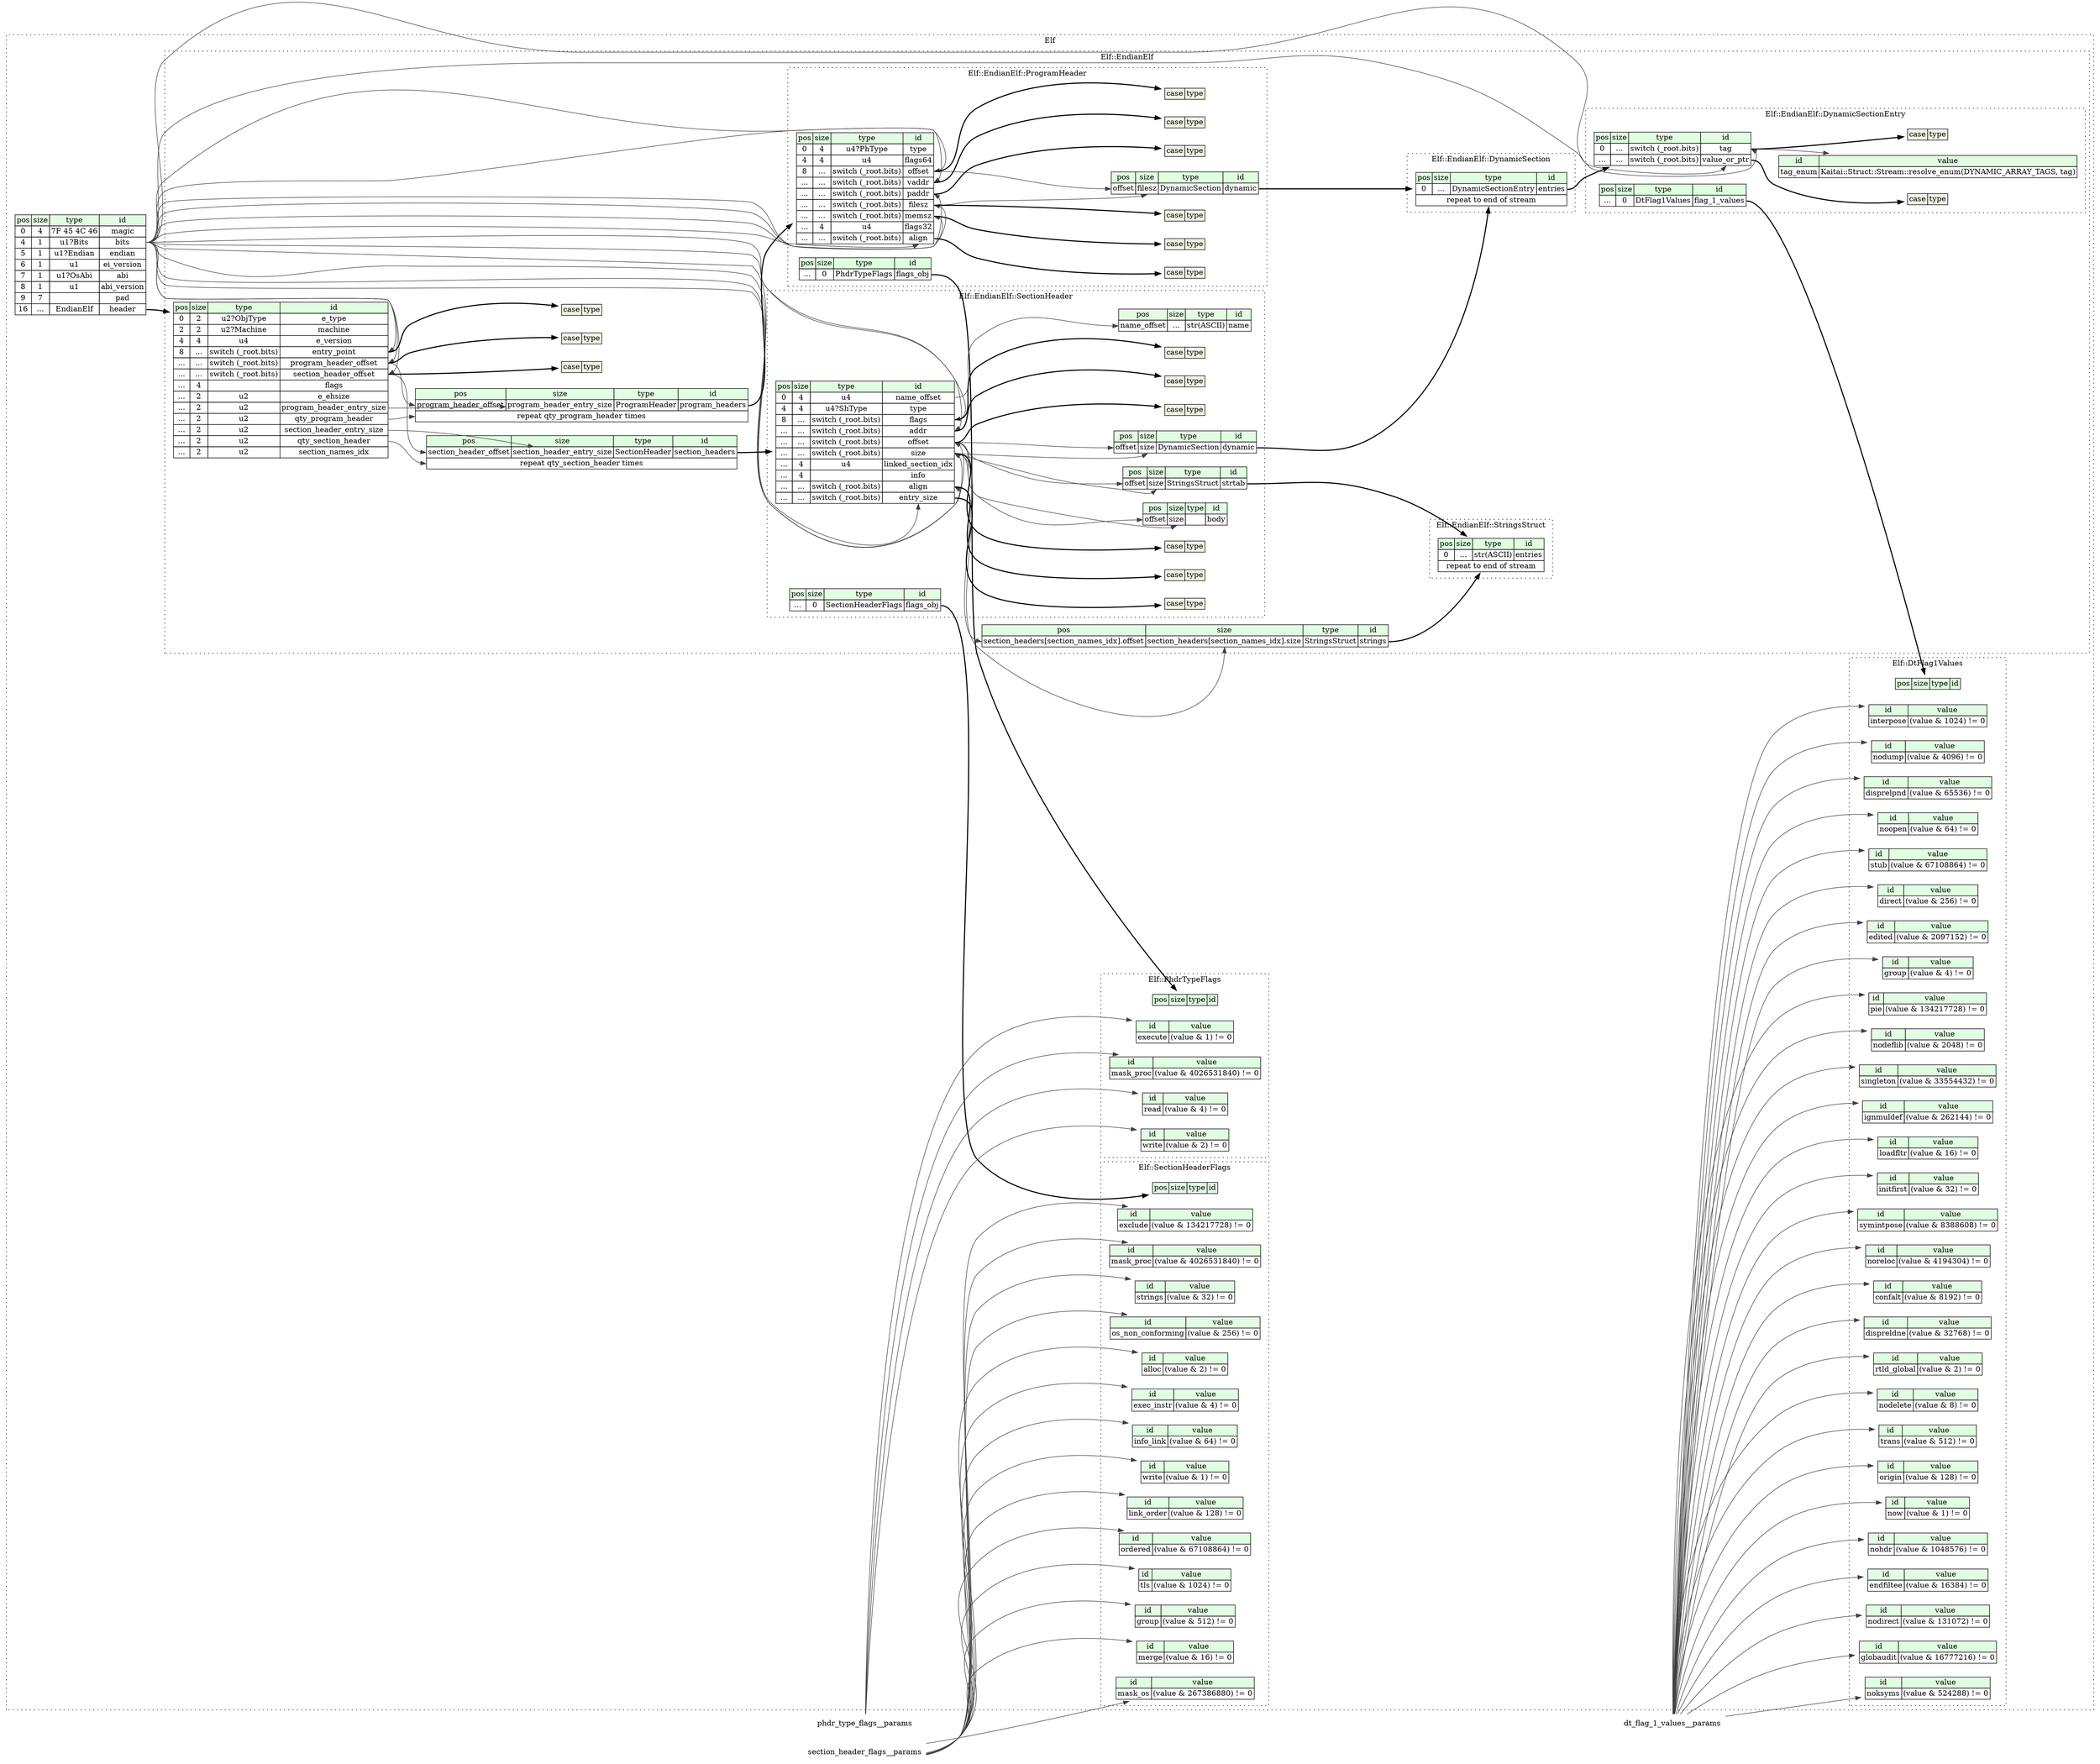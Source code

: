 digraph {
	rankdir=LR;
	node [shape=plaintext];
	subgraph cluster__elf {
		label="Elf";
		graph[style=dotted];

		elf__seq [label=<<TABLE BORDER="0" CELLBORDER="1" CELLSPACING="0">
			<TR><TD BGCOLOR="#E0FFE0">pos</TD><TD BGCOLOR="#E0FFE0">size</TD><TD BGCOLOR="#E0FFE0">type</TD><TD BGCOLOR="#E0FFE0">id</TD></TR>
			<TR><TD PORT="magic_pos">0</TD><TD PORT="magic_size">4</TD><TD>7F 45 4C 46</TD><TD PORT="magic_type">magic</TD></TR>
			<TR><TD PORT="bits_pos">4</TD><TD PORT="bits_size">1</TD><TD>u1?Bits</TD><TD PORT="bits_type">bits</TD></TR>
			<TR><TD PORT="endian_pos">5</TD><TD PORT="endian_size">1</TD><TD>u1?Endian</TD><TD PORT="endian_type">endian</TD></TR>
			<TR><TD PORT="ei_version_pos">6</TD><TD PORT="ei_version_size">1</TD><TD>u1</TD><TD PORT="ei_version_type">ei_version</TD></TR>
			<TR><TD PORT="abi_pos">7</TD><TD PORT="abi_size">1</TD><TD>u1?OsAbi</TD><TD PORT="abi_type">abi</TD></TR>
			<TR><TD PORT="abi_version_pos">8</TD><TD PORT="abi_version_size">1</TD><TD>u1</TD><TD PORT="abi_version_type">abi_version</TD></TR>
			<TR><TD PORT="pad_pos">9</TD><TD PORT="pad_size">7</TD><TD></TD><TD PORT="pad_type">pad</TD></TR>
			<TR><TD PORT="header_pos">16</TD><TD PORT="header_size">...</TD><TD>EndianElf</TD><TD PORT="header_type">header</TD></TR>
		</TABLE>>];
		subgraph cluster__phdr_type_flags {
			label="Elf::PhdrTypeFlags";
			graph[style=dotted];

			phdr_type_flags__seq [label=<<TABLE BORDER="0" CELLBORDER="1" CELLSPACING="0">
				<TR><TD BGCOLOR="#E0FFE0">pos</TD><TD BGCOLOR="#E0FFE0">size</TD><TD BGCOLOR="#E0FFE0">type</TD><TD BGCOLOR="#E0FFE0">id</TD></TR>
			</TABLE>>];
			phdr_type_flags__inst__read [label=<<TABLE BORDER="0" CELLBORDER="1" CELLSPACING="0">
				<TR><TD BGCOLOR="#E0FFE0">id</TD><TD BGCOLOR="#E0FFE0">value</TD></TR>
				<TR><TD>read</TD><TD>(value &amp; 4) != 0</TD></TR>
			</TABLE>>];
			phdr_type_flags__inst__write [label=<<TABLE BORDER="0" CELLBORDER="1" CELLSPACING="0">
				<TR><TD BGCOLOR="#E0FFE0">id</TD><TD BGCOLOR="#E0FFE0">value</TD></TR>
				<TR><TD>write</TD><TD>(value &amp; 2) != 0</TD></TR>
			</TABLE>>];
			phdr_type_flags__inst__execute [label=<<TABLE BORDER="0" CELLBORDER="1" CELLSPACING="0">
				<TR><TD BGCOLOR="#E0FFE0">id</TD><TD BGCOLOR="#E0FFE0">value</TD></TR>
				<TR><TD>execute</TD><TD>(value &amp; 1) != 0</TD></TR>
			</TABLE>>];
			phdr_type_flags__inst__mask_proc [label=<<TABLE BORDER="0" CELLBORDER="1" CELLSPACING="0">
				<TR><TD BGCOLOR="#E0FFE0">id</TD><TD BGCOLOR="#E0FFE0">value</TD></TR>
				<TR><TD>mask_proc</TD><TD>(value &amp; 4026531840) != 0</TD></TR>
			</TABLE>>];
		}
		subgraph cluster__section_header_flags {
			label="Elf::SectionHeaderFlags";
			graph[style=dotted];

			section_header_flags__seq [label=<<TABLE BORDER="0" CELLBORDER="1" CELLSPACING="0">
				<TR><TD BGCOLOR="#E0FFE0">pos</TD><TD BGCOLOR="#E0FFE0">size</TD><TD BGCOLOR="#E0FFE0">type</TD><TD BGCOLOR="#E0FFE0">id</TD></TR>
			</TABLE>>];
			section_header_flags__inst__merge [label=<<TABLE BORDER="0" CELLBORDER="1" CELLSPACING="0">
				<TR><TD BGCOLOR="#E0FFE0">id</TD><TD BGCOLOR="#E0FFE0">value</TD></TR>
				<TR><TD>merge</TD><TD>(value &amp; 16) != 0</TD></TR>
			</TABLE>>];
			section_header_flags__inst__mask_os [label=<<TABLE BORDER="0" CELLBORDER="1" CELLSPACING="0">
				<TR><TD BGCOLOR="#E0FFE0">id</TD><TD BGCOLOR="#E0FFE0">value</TD></TR>
				<TR><TD>mask_os</TD><TD>(value &amp; 267386880) != 0</TD></TR>
			</TABLE>>];
			section_header_flags__inst__exclude [label=<<TABLE BORDER="0" CELLBORDER="1" CELLSPACING="0">
				<TR><TD BGCOLOR="#E0FFE0">id</TD><TD BGCOLOR="#E0FFE0">value</TD></TR>
				<TR><TD>exclude</TD><TD>(value &amp; 134217728) != 0</TD></TR>
			</TABLE>>];
			section_header_flags__inst__mask_proc [label=<<TABLE BORDER="0" CELLBORDER="1" CELLSPACING="0">
				<TR><TD BGCOLOR="#E0FFE0">id</TD><TD BGCOLOR="#E0FFE0">value</TD></TR>
				<TR><TD>mask_proc</TD><TD>(value &amp; 4026531840) != 0</TD></TR>
			</TABLE>>];
			section_header_flags__inst__strings [label=<<TABLE BORDER="0" CELLBORDER="1" CELLSPACING="0">
				<TR><TD BGCOLOR="#E0FFE0">id</TD><TD BGCOLOR="#E0FFE0">value</TD></TR>
				<TR><TD>strings</TD><TD>(value &amp; 32) != 0</TD></TR>
			</TABLE>>];
			section_header_flags__inst__os_non_conforming [label=<<TABLE BORDER="0" CELLBORDER="1" CELLSPACING="0">
				<TR><TD BGCOLOR="#E0FFE0">id</TD><TD BGCOLOR="#E0FFE0">value</TD></TR>
				<TR><TD>os_non_conforming</TD><TD>(value &amp; 256) != 0</TD></TR>
			</TABLE>>];
			section_header_flags__inst__alloc [label=<<TABLE BORDER="0" CELLBORDER="1" CELLSPACING="0">
				<TR><TD BGCOLOR="#E0FFE0">id</TD><TD BGCOLOR="#E0FFE0">value</TD></TR>
				<TR><TD>alloc</TD><TD>(value &amp; 2) != 0</TD></TR>
			</TABLE>>];
			section_header_flags__inst__exec_instr [label=<<TABLE BORDER="0" CELLBORDER="1" CELLSPACING="0">
				<TR><TD BGCOLOR="#E0FFE0">id</TD><TD BGCOLOR="#E0FFE0">value</TD></TR>
				<TR><TD>exec_instr</TD><TD>(value &amp; 4) != 0</TD></TR>
			</TABLE>>];
			section_header_flags__inst__info_link [label=<<TABLE BORDER="0" CELLBORDER="1" CELLSPACING="0">
				<TR><TD BGCOLOR="#E0FFE0">id</TD><TD BGCOLOR="#E0FFE0">value</TD></TR>
				<TR><TD>info_link</TD><TD>(value &amp; 64) != 0</TD></TR>
			</TABLE>>];
			section_header_flags__inst__write [label=<<TABLE BORDER="0" CELLBORDER="1" CELLSPACING="0">
				<TR><TD BGCOLOR="#E0FFE0">id</TD><TD BGCOLOR="#E0FFE0">value</TD></TR>
				<TR><TD>write</TD><TD>(value &amp; 1) != 0</TD></TR>
			</TABLE>>];
			section_header_flags__inst__link_order [label=<<TABLE BORDER="0" CELLBORDER="1" CELLSPACING="0">
				<TR><TD BGCOLOR="#E0FFE0">id</TD><TD BGCOLOR="#E0FFE0">value</TD></TR>
				<TR><TD>link_order</TD><TD>(value &amp; 128) != 0</TD></TR>
			</TABLE>>];
			section_header_flags__inst__ordered [label=<<TABLE BORDER="0" CELLBORDER="1" CELLSPACING="0">
				<TR><TD BGCOLOR="#E0FFE0">id</TD><TD BGCOLOR="#E0FFE0">value</TD></TR>
				<TR><TD>ordered</TD><TD>(value &amp; 67108864) != 0</TD></TR>
			</TABLE>>];
			section_header_flags__inst__tls [label=<<TABLE BORDER="0" CELLBORDER="1" CELLSPACING="0">
				<TR><TD BGCOLOR="#E0FFE0">id</TD><TD BGCOLOR="#E0FFE0">value</TD></TR>
				<TR><TD>tls</TD><TD>(value &amp; 1024) != 0</TD></TR>
			</TABLE>>];
			section_header_flags__inst__group [label=<<TABLE BORDER="0" CELLBORDER="1" CELLSPACING="0">
				<TR><TD BGCOLOR="#E0FFE0">id</TD><TD BGCOLOR="#E0FFE0">value</TD></TR>
				<TR><TD>group</TD><TD>(value &amp; 512) != 0</TD></TR>
			</TABLE>>];
		}
		subgraph cluster__dt_flag_1_values {
			label="Elf::DtFlag1Values";
			graph[style=dotted];

			dt_flag_1_values__seq [label=<<TABLE BORDER="0" CELLBORDER="1" CELLSPACING="0">
				<TR><TD BGCOLOR="#E0FFE0">pos</TD><TD BGCOLOR="#E0FFE0">size</TD><TD BGCOLOR="#E0FFE0">type</TD><TD BGCOLOR="#E0FFE0">id</TD></TR>
			</TABLE>>];
			dt_flag_1_values__inst__singleton [label=<<TABLE BORDER="0" CELLBORDER="1" CELLSPACING="0">
				<TR><TD BGCOLOR="#E0FFE0">id</TD><TD BGCOLOR="#E0FFE0">value</TD></TR>
				<TR><TD>singleton</TD><TD>(value &amp; 33554432) != 0</TD></TR>
			</TABLE>>];
			dt_flag_1_values__inst__ignmuldef [label=<<TABLE BORDER="0" CELLBORDER="1" CELLSPACING="0">
				<TR><TD BGCOLOR="#E0FFE0">id</TD><TD BGCOLOR="#E0FFE0">value</TD></TR>
				<TR><TD>ignmuldef</TD><TD>(value &amp; 262144) != 0</TD></TR>
			</TABLE>>];
			dt_flag_1_values__inst__loadfltr [label=<<TABLE BORDER="0" CELLBORDER="1" CELLSPACING="0">
				<TR><TD BGCOLOR="#E0FFE0">id</TD><TD BGCOLOR="#E0FFE0">value</TD></TR>
				<TR><TD>loadfltr</TD><TD>(value &amp; 16) != 0</TD></TR>
			</TABLE>>];
			dt_flag_1_values__inst__initfirst [label=<<TABLE BORDER="0" CELLBORDER="1" CELLSPACING="0">
				<TR><TD BGCOLOR="#E0FFE0">id</TD><TD BGCOLOR="#E0FFE0">value</TD></TR>
				<TR><TD>initfirst</TD><TD>(value &amp; 32) != 0</TD></TR>
			</TABLE>>];
			dt_flag_1_values__inst__symintpose [label=<<TABLE BORDER="0" CELLBORDER="1" CELLSPACING="0">
				<TR><TD BGCOLOR="#E0FFE0">id</TD><TD BGCOLOR="#E0FFE0">value</TD></TR>
				<TR><TD>symintpose</TD><TD>(value &amp; 8388608) != 0</TD></TR>
			</TABLE>>];
			dt_flag_1_values__inst__noreloc [label=<<TABLE BORDER="0" CELLBORDER="1" CELLSPACING="0">
				<TR><TD BGCOLOR="#E0FFE0">id</TD><TD BGCOLOR="#E0FFE0">value</TD></TR>
				<TR><TD>noreloc</TD><TD>(value &amp; 4194304) != 0</TD></TR>
			</TABLE>>];
			dt_flag_1_values__inst__confalt [label=<<TABLE BORDER="0" CELLBORDER="1" CELLSPACING="0">
				<TR><TD BGCOLOR="#E0FFE0">id</TD><TD BGCOLOR="#E0FFE0">value</TD></TR>
				<TR><TD>confalt</TD><TD>(value &amp; 8192) != 0</TD></TR>
			</TABLE>>];
			dt_flag_1_values__inst__dispreldne [label=<<TABLE BORDER="0" CELLBORDER="1" CELLSPACING="0">
				<TR><TD BGCOLOR="#E0FFE0">id</TD><TD BGCOLOR="#E0FFE0">value</TD></TR>
				<TR><TD>dispreldne</TD><TD>(value &amp; 32768) != 0</TD></TR>
			</TABLE>>];
			dt_flag_1_values__inst__rtld_global [label=<<TABLE BORDER="0" CELLBORDER="1" CELLSPACING="0">
				<TR><TD BGCOLOR="#E0FFE0">id</TD><TD BGCOLOR="#E0FFE0">value</TD></TR>
				<TR><TD>rtld_global</TD><TD>(value &amp; 2) != 0</TD></TR>
			</TABLE>>];
			dt_flag_1_values__inst__nodelete [label=<<TABLE BORDER="0" CELLBORDER="1" CELLSPACING="0">
				<TR><TD BGCOLOR="#E0FFE0">id</TD><TD BGCOLOR="#E0FFE0">value</TD></TR>
				<TR><TD>nodelete</TD><TD>(value &amp; 8) != 0</TD></TR>
			</TABLE>>];
			dt_flag_1_values__inst__trans [label=<<TABLE BORDER="0" CELLBORDER="1" CELLSPACING="0">
				<TR><TD BGCOLOR="#E0FFE0">id</TD><TD BGCOLOR="#E0FFE0">value</TD></TR>
				<TR><TD>trans</TD><TD>(value &amp; 512) != 0</TD></TR>
			</TABLE>>];
			dt_flag_1_values__inst__origin [label=<<TABLE BORDER="0" CELLBORDER="1" CELLSPACING="0">
				<TR><TD BGCOLOR="#E0FFE0">id</TD><TD BGCOLOR="#E0FFE0">value</TD></TR>
				<TR><TD>origin</TD><TD>(value &amp; 128) != 0</TD></TR>
			</TABLE>>];
			dt_flag_1_values__inst__now [label=<<TABLE BORDER="0" CELLBORDER="1" CELLSPACING="0">
				<TR><TD BGCOLOR="#E0FFE0">id</TD><TD BGCOLOR="#E0FFE0">value</TD></TR>
				<TR><TD>now</TD><TD>(value &amp; 1) != 0</TD></TR>
			</TABLE>>];
			dt_flag_1_values__inst__nohdr [label=<<TABLE BORDER="0" CELLBORDER="1" CELLSPACING="0">
				<TR><TD BGCOLOR="#E0FFE0">id</TD><TD BGCOLOR="#E0FFE0">value</TD></TR>
				<TR><TD>nohdr</TD><TD>(value &amp; 1048576) != 0</TD></TR>
			</TABLE>>];
			dt_flag_1_values__inst__endfiltee [label=<<TABLE BORDER="0" CELLBORDER="1" CELLSPACING="0">
				<TR><TD BGCOLOR="#E0FFE0">id</TD><TD BGCOLOR="#E0FFE0">value</TD></TR>
				<TR><TD>endfiltee</TD><TD>(value &amp; 16384) != 0</TD></TR>
			</TABLE>>];
			dt_flag_1_values__inst__nodirect [label=<<TABLE BORDER="0" CELLBORDER="1" CELLSPACING="0">
				<TR><TD BGCOLOR="#E0FFE0">id</TD><TD BGCOLOR="#E0FFE0">value</TD></TR>
				<TR><TD>nodirect</TD><TD>(value &amp; 131072) != 0</TD></TR>
			</TABLE>>];
			dt_flag_1_values__inst__globaudit [label=<<TABLE BORDER="0" CELLBORDER="1" CELLSPACING="0">
				<TR><TD BGCOLOR="#E0FFE0">id</TD><TD BGCOLOR="#E0FFE0">value</TD></TR>
				<TR><TD>globaudit</TD><TD>(value &amp; 16777216) != 0</TD></TR>
			</TABLE>>];
			dt_flag_1_values__inst__noksyms [label=<<TABLE BORDER="0" CELLBORDER="1" CELLSPACING="0">
				<TR><TD BGCOLOR="#E0FFE0">id</TD><TD BGCOLOR="#E0FFE0">value</TD></TR>
				<TR><TD>noksyms</TD><TD>(value &amp; 524288) != 0</TD></TR>
			</TABLE>>];
			dt_flag_1_values__inst__interpose [label=<<TABLE BORDER="0" CELLBORDER="1" CELLSPACING="0">
				<TR><TD BGCOLOR="#E0FFE0">id</TD><TD BGCOLOR="#E0FFE0">value</TD></TR>
				<TR><TD>interpose</TD><TD>(value &amp; 1024) != 0</TD></TR>
			</TABLE>>];
			dt_flag_1_values__inst__nodump [label=<<TABLE BORDER="0" CELLBORDER="1" CELLSPACING="0">
				<TR><TD BGCOLOR="#E0FFE0">id</TD><TD BGCOLOR="#E0FFE0">value</TD></TR>
				<TR><TD>nodump</TD><TD>(value &amp; 4096) != 0</TD></TR>
			</TABLE>>];
			dt_flag_1_values__inst__disprelpnd [label=<<TABLE BORDER="0" CELLBORDER="1" CELLSPACING="0">
				<TR><TD BGCOLOR="#E0FFE0">id</TD><TD BGCOLOR="#E0FFE0">value</TD></TR>
				<TR><TD>disprelpnd</TD><TD>(value &amp; 65536) != 0</TD></TR>
			</TABLE>>];
			dt_flag_1_values__inst__noopen [label=<<TABLE BORDER="0" CELLBORDER="1" CELLSPACING="0">
				<TR><TD BGCOLOR="#E0FFE0">id</TD><TD BGCOLOR="#E0FFE0">value</TD></TR>
				<TR><TD>noopen</TD><TD>(value &amp; 64) != 0</TD></TR>
			</TABLE>>];
			dt_flag_1_values__inst__stub [label=<<TABLE BORDER="0" CELLBORDER="1" CELLSPACING="0">
				<TR><TD BGCOLOR="#E0FFE0">id</TD><TD BGCOLOR="#E0FFE0">value</TD></TR>
				<TR><TD>stub</TD><TD>(value &amp; 67108864) != 0</TD></TR>
			</TABLE>>];
			dt_flag_1_values__inst__direct [label=<<TABLE BORDER="0" CELLBORDER="1" CELLSPACING="0">
				<TR><TD BGCOLOR="#E0FFE0">id</TD><TD BGCOLOR="#E0FFE0">value</TD></TR>
				<TR><TD>direct</TD><TD>(value &amp; 256) != 0</TD></TR>
			</TABLE>>];
			dt_flag_1_values__inst__edited [label=<<TABLE BORDER="0" CELLBORDER="1" CELLSPACING="0">
				<TR><TD BGCOLOR="#E0FFE0">id</TD><TD BGCOLOR="#E0FFE0">value</TD></TR>
				<TR><TD>edited</TD><TD>(value &amp; 2097152) != 0</TD></TR>
			</TABLE>>];
			dt_flag_1_values__inst__group [label=<<TABLE BORDER="0" CELLBORDER="1" CELLSPACING="0">
				<TR><TD BGCOLOR="#E0FFE0">id</TD><TD BGCOLOR="#E0FFE0">value</TD></TR>
				<TR><TD>group</TD><TD>(value &amp; 4) != 0</TD></TR>
			</TABLE>>];
			dt_flag_1_values__inst__pie [label=<<TABLE BORDER="0" CELLBORDER="1" CELLSPACING="0">
				<TR><TD BGCOLOR="#E0FFE0">id</TD><TD BGCOLOR="#E0FFE0">value</TD></TR>
				<TR><TD>pie</TD><TD>(value &amp; 134217728) != 0</TD></TR>
			</TABLE>>];
			dt_flag_1_values__inst__nodeflib [label=<<TABLE BORDER="0" CELLBORDER="1" CELLSPACING="0">
				<TR><TD BGCOLOR="#E0FFE0">id</TD><TD BGCOLOR="#E0FFE0">value</TD></TR>
				<TR><TD>nodeflib</TD><TD>(value &amp; 2048) != 0</TD></TR>
			</TABLE>>];
		}
		subgraph cluster__endian_elf {
			label="Elf::EndianElf";
			graph[style=dotted];

			endian_elf__seq [label=<<TABLE BORDER="0" CELLBORDER="1" CELLSPACING="0">
				<TR><TD BGCOLOR="#E0FFE0">pos</TD><TD BGCOLOR="#E0FFE0">size</TD><TD BGCOLOR="#E0FFE0">type</TD><TD BGCOLOR="#E0FFE0">id</TD></TR>
				<TR><TD PORT="e_type_pos">0</TD><TD PORT="e_type_size">2</TD><TD>u2?ObjType</TD><TD PORT="e_type_type">e_type</TD></TR>
				<TR><TD PORT="machine_pos">2</TD><TD PORT="machine_size">2</TD><TD>u2?Machine</TD><TD PORT="machine_type">machine</TD></TR>
				<TR><TD PORT="e_version_pos">4</TD><TD PORT="e_version_size">4</TD><TD>u4</TD><TD PORT="e_version_type">e_version</TD></TR>
				<TR><TD PORT="entry_point_pos">8</TD><TD PORT="entry_point_size">...</TD><TD>switch (_root.bits)</TD><TD PORT="entry_point_type">entry_point</TD></TR>
				<TR><TD PORT="program_header_offset_pos">...</TD><TD PORT="program_header_offset_size">...</TD><TD>switch (_root.bits)</TD><TD PORT="program_header_offset_type">program_header_offset</TD></TR>
				<TR><TD PORT="section_header_offset_pos">...</TD><TD PORT="section_header_offset_size">...</TD><TD>switch (_root.bits)</TD><TD PORT="section_header_offset_type">section_header_offset</TD></TR>
				<TR><TD PORT="flags_pos">...</TD><TD PORT="flags_size">4</TD><TD></TD><TD PORT="flags_type">flags</TD></TR>
				<TR><TD PORT="e_ehsize_pos">...</TD><TD PORT="e_ehsize_size">2</TD><TD>u2</TD><TD PORT="e_ehsize_type">e_ehsize</TD></TR>
				<TR><TD PORT="program_header_entry_size_pos">...</TD><TD PORT="program_header_entry_size_size">2</TD><TD>u2</TD><TD PORT="program_header_entry_size_type">program_header_entry_size</TD></TR>
				<TR><TD PORT="qty_program_header_pos">...</TD><TD PORT="qty_program_header_size">2</TD><TD>u2</TD><TD PORT="qty_program_header_type">qty_program_header</TD></TR>
				<TR><TD PORT="section_header_entry_size_pos">...</TD><TD PORT="section_header_entry_size_size">2</TD><TD>u2</TD><TD PORT="section_header_entry_size_type">section_header_entry_size</TD></TR>
				<TR><TD PORT="qty_section_header_pos">...</TD><TD PORT="qty_section_header_size">2</TD><TD>u2</TD><TD PORT="qty_section_header_type">qty_section_header</TD></TR>
				<TR><TD PORT="section_names_idx_pos">...</TD><TD PORT="section_names_idx_size">2</TD><TD>u2</TD><TD PORT="section_names_idx_type">section_names_idx</TD></TR>
			</TABLE>>];
			endian_elf__inst__program_headers [label=<<TABLE BORDER="0" CELLBORDER="1" CELLSPACING="0">
				<TR><TD BGCOLOR="#E0FFE0">pos</TD><TD BGCOLOR="#E0FFE0">size</TD><TD BGCOLOR="#E0FFE0">type</TD><TD BGCOLOR="#E0FFE0">id</TD></TR>
				<TR><TD PORT="program_headers_pos">program_header_offset</TD><TD PORT="program_headers_size">program_header_entry_size</TD><TD>ProgramHeader</TD><TD PORT="program_headers_type">program_headers</TD></TR>
				<TR><TD COLSPAN="4" PORT="program_headers__repeat">repeat qty_program_header times</TD></TR>
			</TABLE>>];
			endian_elf__inst__section_headers [label=<<TABLE BORDER="0" CELLBORDER="1" CELLSPACING="0">
				<TR><TD BGCOLOR="#E0FFE0">pos</TD><TD BGCOLOR="#E0FFE0">size</TD><TD BGCOLOR="#E0FFE0">type</TD><TD BGCOLOR="#E0FFE0">id</TD></TR>
				<TR><TD PORT="section_headers_pos">section_header_offset</TD><TD PORT="section_headers_size">section_header_entry_size</TD><TD>SectionHeader</TD><TD PORT="section_headers_type">section_headers</TD></TR>
				<TR><TD COLSPAN="4" PORT="section_headers__repeat">repeat qty_section_header times</TD></TR>
			</TABLE>>];
			endian_elf__inst__strings [label=<<TABLE BORDER="0" CELLBORDER="1" CELLSPACING="0">
				<TR><TD BGCOLOR="#E0FFE0">pos</TD><TD BGCOLOR="#E0FFE0">size</TD><TD BGCOLOR="#E0FFE0">type</TD><TD BGCOLOR="#E0FFE0">id</TD></TR>
				<TR><TD PORT="strings_pos">section_headers[section_names_idx].offset</TD><TD PORT="strings_size">section_headers[section_names_idx].size</TD><TD>StringsStruct</TD><TD PORT="strings_type">strings</TD></TR>
			</TABLE>>];
endian_elf__seq_entry_point_switch [label=<<TABLE BORDER="0" CELLBORDER="1" CELLSPACING="0">
	<TR><TD BGCOLOR="#F0F2E4">case</TD><TD BGCOLOR="#F0F2E4">type</TD></TR>
</TABLE>>];
endian_elf__seq_program_header_offset_switch [label=<<TABLE BORDER="0" CELLBORDER="1" CELLSPACING="0">
	<TR><TD BGCOLOR="#F0F2E4">case</TD><TD BGCOLOR="#F0F2E4">type</TD></TR>
</TABLE>>];
endian_elf__seq_section_header_offset_switch [label=<<TABLE BORDER="0" CELLBORDER="1" CELLSPACING="0">
	<TR><TD BGCOLOR="#F0F2E4">case</TD><TD BGCOLOR="#F0F2E4">type</TD></TR>
</TABLE>>];
			subgraph cluster__program_header {
				label="Elf::EndianElf::ProgramHeader";
				graph[style=dotted];

				program_header__seq [label=<<TABLE BORDER="0" CELLBORDER="1" CELLSPACING="0">
					<TR><TD BGCOLOR="#E0FFE0">pos</TD><TD BGCOLOR="#E0FFE0">size</TD><TD BGCOLOR="#E0FFE0">type</TD><TD BGCOLOR="#E0FFE0">id</TD></TR>
					<TR><TD PORT="type_pos">0</TD><TD PORT="type_size">4</TD><TD>u4?PhType</TD><TD PORT="type_type">type</TD></TR>
					<TR><TD PORT="flags64_pos">4</TD><TD PORT="flags64_size">4</TD><TD>u4</TD><TD PORT="flags64_type">flags64</TD></TR>
					<TR><TD PORT="offset_pos">8</TD><TD PORT="offset_size">...</TD><TD>switch (_root.bits)</TD><TD PORT="offset_type">offset</TD></TR>
					<TR><TD PORT="vaddr_pos">...</TD><TD PORT="vaddr_size">...</TD><TD>switch (_root.bits)</TD><TD PORT="vaddr_type">vaddr</TD></TR>
					<TR><TD PORT="paddr_pos">...</TD><TD PORT="paddr_size">...</TD><TD>switch (_root.bits)</TD><TD PORT="paddr_type">paddr</TD></TR>
					<TR><TD PORT="filesz_pos">...</TD><TD PORT="filesz_size">...</TD><TD>switch (_root.bits)</TD><TD PORT="filesz_type">filesz</TD></TR>
					<TR><TD PORT="memsz_pos">...</TD><TD PORT="memsz_size">...</TD><TD>switch (_root.bits)</TD><TD PORT="memsz_type">memsz</TD></TR>
					<TR><TD PORT="flags32_pos">...</TD><TD PORT="flags32_size">4</TD><TD>u4</TD><TD PORT="flags32_type">flags32</TD></TR>
					<TR><TD PORT="align_pos">...</TD><TD PORT="align_size">...</TD><TD>switch (_root.bits)</TD><TD PORT="align_type">align</TD></TR>
				</TABLE>>];
				program_header__inst__dynamic [label=<<TABLE BORDER="0" CELLBORDER="1" CELLSPACING="0">
					<TR><TD BGCOLOR="#E0FFE0">pos</TD><TD BGCOLOR="#E0FFE0">size</TD><TD BGCOLOR="#E0FFE0">type</TD><TD BGCOLOR="#E0FFE0">id</TD></TR>
					<TR><TD PORT="dynamic_pos">offset</TD><TD PORT="dynamic_size">filesz</TD><TD>DynamicSection</TD><TD PORT="dynamic_type">dynamic</TD></TR>
				</TABLE>>];
				program_header__inst__flags_obj [label=<<TABLE BORDER="0" CELLBORDER="1" CELLSPACING="0">
					<TR><TD BGCOLOR="#E0FFE0">pos</TD><TD BGCOLOR="#E0FFE0">size</TD><TD BGCOLOR="#E0FFE0">type</TD><TD BGCOLOR="#E0FFE0">id</TD></TR>
					<TR><TD PORT="flags_obj_pos">...</TD><TD PORT="flags_obj_size">0</TD><TD>PhdrTypeFlags</TD><TD PORT="flags_obj_type">flags_obj</TD></TR>
				</TABLE>>];
program_header__seq_offset_switch [label=<<TABLE BORDER="0" CELLBORDER="1" CELLSPACING="0">
	<TR><TD BGCOLOR="#F0F2E4">case</TD><TD BGCOLOR="#F0F2E4">type</TD></TR>
</TABLE>>];
program_header__seq_vaddr_switch [label=<<TABLE BORDER="0" CELLBORDER="1" CELLSPACING="0">
	<TR><TD BGCOLOR="#F0F2E4">case</TD><TD BGCOLOR="#F0F2E4">type</TD></TR>
</TABLE>>];
program_header__seq_paddr_switch [label=<<TABLE BORDER="0" CELLBORDER="1" CELLSPACING="0">
	<TR><TD BGCOLOR="#F0F2E4">case</TD><TD BGCOLOR="#F0F2E4">type</TD></TR>
</TABLE>>];
program_header__seq_filesz_switch [label=<<TABLE BORDER="0" CELLBORDER="1" CELLSPACING="0">
	<TR><TD BGCOLOR="#F0F2E4">case</TD><TD BGCOLOR="#F0F2E4">type</TD></TR>
</TABLE>>];
program_header__seq_memsz_switch [label=<<TABLE BORDER="0" CELLBORDER="1" CELLSPACING="0">
	<TR><TD BGCOLOR="#F0F2E4">case</TD><TD BGCOLOR="#F0F2E4">type</TD></TR>
</TABLE>>];
program_header__seq_align_switch [label=<<TABLE BORDER="0" CELLBORDER="1" CELLSPACING="0">
	<TR><TD BGCOLOR="#F0F2E4">case</TD><TD BGCOLOR="#F0F2E4">type</TD></TR>
</TABLE>>];
			}
			subgraph cluster__dynamic_section_entry {
				label="Elf::EndianElf::DynamicSectionEntry";
				graph[style=dotted];

				dynamic_section_entry__seq [label=<<TABLE BORDER="0" CELLBORDER="1" CELLSPACING="0">
					<TR><TD BGCOLOR="#E0FFE0">pos</TD><TD BGCOLOR="#E0FFE0">size</TD><TD BGCOLOR="#E0FFE0">type</TD><TD BGCOLOR="#E0FFE0">id</TD></TR>
					<TR><TD PORT="tag_pos">0</TD><TD PORT="tag_size">...</TD><TD>switch (_root.bits)</TD><TD PORT="tag_type">tag</TD></TR>
					<TR><TD PORT="value_or_ptr_pos">...</TD><TD PORT="value_or_ptr_size">...</TD><TD>switch (_root.bits)</TD><TD PORT="value_or_ptr_type">value_or_ptr</TD></TR>
				</TABLE>>];
				dynamic_section_entry__inst__tag_enum [label=<<TABLE BORDER="0" CELLBORDER="1" CELLSPACING="0">
					<TR><TD BGCOLOR="#E0FFE0">id</TD><TD BGCOLOR="#E0FFE0">value</TD></TR>
					<TR><TD>tag_enum</TD><TD>Kaitai::Struct::Stream::resolve_enum(DYNAMIC_ARRAY_TAGS, tag)</TD></TR>
				</TABLE>>];
				dynamic_section_entry__inst__flag_1_values [label=<<TABLE BORDER="0" CELLBORDER="1" CELLSPACING="0">
					<TR><TD BGCOLOR="#E0FFE0">pos</TD><TD BGCOLOR="#E0FFE0">size</TD><TD BGCOLOR="#E0FFE0">type</TD><TD BGCOLOR="#E0FFE0">id</TD></TR>
					<TR><TD PORT="flag_1_values_pos">...</TD><TD PORT="flag_1_values_size">0</TD><TD>DtFlag1Values</TD><TD PORT="flag_1_values_type">flag_1_values</TD></TR>
				</TABLE>>];
dynamic_section_entry__seq_tag_switch [label=<<TABLE BORDER="0" CELLBORDER="1" CELLSPACING="0">
	<TR><TD BGCOLOR="#F0F2E4">case</TD><TD BGCOLOR="#F0F2E4">type</TD></TR>
</TABLE>>];
dynamic_section_entry__seq_value_or_ptr_switch [label=<<TABLE BORDER="0" CELLBORDER="1" CELLSPACING="0">
	<TR><TD BGCOLOR="#F0F2E4">case</TD><TD BGCOLOR="#F0F2E4">type</TD></TR>
</TABLE>>];
			}
			subgraph cluster__section_header {
				label="Elf::EndianElf::SectionHeader";
				graph[style=dotted];

				section_header__seq [label=<<TABLE BORDER="0" CELLBORDER="1" CELLSPACING="0">
					<TR><TD BGCOLOR="#E0FFE0">pos</TD><TD BGCOLOR="#E0FFE0">size</TD><TD BGCOLOR="#E0FFE0">type</TD><TD BGCOLOR="#E0FFE0">id</TD></TR>
					<TR><TD PORT="name_offset_pos">0</TD><TD PORT="name_offset_size">4</TD><TD>u4</TD><TD PORT="name_offset_type">name_offset</TD></TR>
					<TR><TD PORT="type_pos">4</TD><TD PORT="type_size">4</TD><TD>u4?ShType</TD><TD PORT="type_type">type</TD></TR>
					<TR><TD PORT="flags_pos">8</TD><TD PORT="flags_size">...</TD><TD>switch (_root.bits)</TD><TD PORT="flags_type">flags</TD></TR>
					<TR><TD PORT="addr_pos">...</TD><TD PORT="addr_size">...</TD><TD>switch (_root.bits)</TD><TD PORT="addr_type">addr</TD></TR>
					<TR><TD PORT="offset_pos">...</TD><TD PORT="offset_size">...</TD><TD>switch (_root.bits)</TD><TD PORT="offset_type">offset</TD></TR>
					<TR><TD PORT="size_pos">...</TD><TD PORT="size_size">...</TD><TD>switch (_root.bits)</TD><TD PORT="size_type">size</TD></TR>
					<TR><TD PORT="linked_section_idx_pos">...</TD><TD PORT="linked_section_idx_size">4</TD><TD>u4</TD><TD PORT="linked_section_idx_type">linked_section_idx</TD></TR>
					<TR><TD PORT="info_pos">...</TD><TD PORT="info_size">4</TD><TD></TD><TD PORT="info_type">info</TD></TR>
					<TR><TD PORT="align_pos">...</TD><TD PORT="align_size">...</TD><TD>switch (_root.bits)</TD><TD PORT="align_type">align</TD></TR>
					<TR><TD PORT="entry_size_pos">...</TD><TD PORT="entry_size_size">...</TD><TD>switch (_root.bits)</TD><TD PORT="entry_size_type">entry_size</TD></TR>
				</TABLE>>];
				section_header__inst__body [label=<<TABLE BORDER="0" CELLBORDER="1" CELLSPACING="0">
					<TR><TD BGCOLOR="#E0FFE0">pos</TD><TD BGCOLOR="#E0FFE0">size</TD><TD BGCOLOR="#E0FFE0">type</TD><TD BGCOLOR="#E0FFE0">id</TD></TR>
					<TR><TD PORT="body_pos">offset</TD><TD PORT="body_size">size</TD><TD></TD><TD PORT="body_type">body</TD></TR>
				</TABLE>>];
				section_header__inst__flags_obj [label=<<TABLE BORDER="0" CELLBORDER="1" CELLSPACING="0">
					<TR><TD BGCOLOR="#E0FFE0">pos</TD><TD BGCOLOR="#E0FFE0">size</TD><TD BGCOLOR="#E0FFE0">type</TD><TD BGCOLOR="#E0FFE0">id</TD></TR>
					<TR><TD PORT="flags_obj_pos">...</TD><TD PORT="flags_obj_size">0</TD><TD>SectionHeaderFlags</TD><TD PORT="flags_obj_type">flags_obj</TD></TR>
				</TABLE>>];
				section_header__inst__strtab [label=<<TABLE BORDER="0" CELLBORDER="1" CELLSPACING="0">
					<TR><TD BGCOLOR="#E0FFE0">pos</TD><TD BGCOLOR="#E0FFE0">size</TD><TD BGCOLOR="#E0FFE0">type</TD><TD BGCOLOR="#E0FFE0">id</TD></TR>
					<TR><TD PORT="strtab_pos">offset</TD><TD PORT="strtab_size">size</TD><TD>StringsStruct</TD><TD PORT="strtab_type">strtab</TD></TR>
				</TABLE>>];
				section_header__inst__name [label=<<TABLE BORDER="0" CELLBORDER="1" CELLSPACING="0">
					<TR><TD BGCOLOR="#E0FFE0">pos</TD><TD BGCOLOR="#E0FFE0">size</TD><TD BGCOLOR="#E0FFE0">type</TD><TD BGCOLOR="#E0FFE0">id</TD></TR>
					<TR><TD PORT="name_pos">name_offset</TD><TD PORT="name_size">...</TD><TD>str(ASCII)</TD><TD PORT="name_type">name</TD></TR>
				</TABLE>>];
				section_header__inst__dynamic [label=<<TABLE BORDER="0" CELLBORDER="1" CELLSPACING="0">
					<TR><TD BGCOLOR="#E0FFE0">pos</TD><TD BGCOLOR="#E0FFE0">size</TD><TD BGCOLOR="#E0FFE0">type</TD><TD BGCOLOR="#E0FFE0">id</TD></TR>
					<TR><TD PORT="dynamic_pos">offset</TD><TD PORT="dynamic_size">size</TD><TD>DynamicSection</TD><TD PORT="dynamic_type">dynamic</TD></TR>
				</TABLE>>];
section_header__seq_flags_switch [label=<<TABLE BORDER="0" CELLBORDER="1" CELLSPACING="0">
	<TR><TD BGCOLOR="#F0F2E4">case</TD><TD BGCOLOR="#F0F2E4">type</TD></TR>
</TABLE>>];
section_header__seq_addr_switch [label=<<TABLE BORDER="0" CELLBORDER="1" CELLSPACING="0">
	<TR><TD BGCOLOR="#F0F2E4">case</TD><TD BGCOLOR="#F0F2E4">type</TD></TR>
</TABLE>>];
section_header__seq_offset_switch [label=<<TABLE BORDER="0" CELLBORDER="1" CELLSPACING="0">
	<TR><TD BGCOLOR="#F0F2E4">case</TD><TD BGCOLOR="#F0F2E4">type</TD></TR>
</TABLE>>];
section_header__seq_size_switch [label=<<TABLE BORDER="0" CELLBORDER="1" CELLSPACING="0">
	<TR><TD BGCOLOR="#F0F2E4">case</TD><TD BGCOLOR="#F0F2E4">type</TD></TR>
</TABLE>>];
section_header__seq_align_switch [label=<<TABLE BORDER="0" CELLBORDER="1" CELLSPACING="0">
	<TR><TD BGCOLOR="#F0F2E4">case</TD><TD BGCOLOR="#F0F2E4">type</TD></TR>
</TABLE>>];
section_header__seq_entry_size_switch [label=<<TABLE BORDER="0" CELLBORDER="1" CELLSPACING="0">
	<TR><TD BGCOLOR="#F0F2E4">case</TD><TD BGCOLOR="#F0F2E4">type</TD></TR>
</TABLE>>];
			}
			subgraph cluster__dynamic_section {
				label="Elf::EndianElf::DynamicSection";
				graph[style=dotted];

				dynamic_section__seq [label=<<TABLE BORDER="0" CELLBORDER="1" CELLSPACING="0">
					<TR><TD BGCOLOR="#E0FFE0">pos</TD><TD BGCOLOR="#E0FFE0">size</TD><TD BGCOLOR="#E0FFE0">type</TD><TD BGCOLOR="#E0FFE0">id</TD></TR>
					<TR><TD PORT="entries_pos">0</TD><TD PORT="entries_size">...</TD><TD>DynamicSectionEntry</TD><TD PORT="entries_type">entries</TD></TR>
					<TR><TD COLSPAN="4" PORT="entries__repeat">repeat to end of stream</TD></TR>
				</TABLE>>];
			}
			subgraph cluster__strings_struct {
				label="Elf::EndianElf::StringsStruct";
				graph[style=dotted];

				strings_struct__seq [label=<<TABLE BORDER="0" CELLBORDER="1" CELLSPACING="0">
					<TR><TD BGCOLOR="#E0FFE0">pos</TD><TD BGCOLOR="#E0FFE0">size</TD><TD BGCOLOR="#E0FFE0">type</TD><TD BGCOLOR="#E0FFE0">id</TD></TR>
					<TR><TD PORT="entries_pos">0</TD><TD PORT="entries_size">...</TD><TD>str(ASCII)</TD><TD PORT="entries_type">entries</TD></TR>
					<TR><TD COLSPAN="4" PORT="entries__repeat">repeat to end of stream</TD></TR>
				</TABLE>>];
			}
		}
	}
	elf__seq:header_type -> endian_elf__seq [style=bold];
	phdr_type_flags__params:value_type -> phdr_type_flags__inst__read [color="#404040"];
	phdr_type_flags__params:value_type -> phdr_type_flags__inst__write [color="#404040"];
	phdr_type_flags__params:value_type -> phdr_type_flags__inst__execute [color="#404040"];
	phdr_type_flags__params:value_type -> phdr_type_flags__inst__mask_proc [color="#404040"];
	section_header_flags__params:value_type -> section_header_flags__inst__merge [color="#404040"];
	section_header_flags__params:value_type -> section_header_flags__inst__mask_os [color="#404040"];
	section_header_flags__params:value_type -> section_header_flags__inst__exclude [color="#404040"];
	section_header_flags__params:value_type -> section_header_flags__inst__mask_proc [color="#404040"];
	section_header_flags__params:value_type -> section_header_flags__inst__strings [color="#404040"];
	section_header_flags__params:value_type -> section_header_flags__inst__os_non_conforming [color="#404040"];
	section_header_flags__params:value_type -> section_header_flags__inst__alloc [color="#404040"];
	section_header_flags__params:value_type -> section_header_flags__inst__exec_instr [color="#404040"];
	section_header_flags__params:value_type -> section_header_flags__inst__info_link [color="#404040"];
	section_header_flags__params:value_type -> section_header_flags__inst__write [color="#404040"];
	section_header_flags__params:value_type -> section_header_flags__inst__link_order [color="#404040"];
	section_header_flags__params:value_type -> section_header_flags__inst__ordered [color="#404040"];
	section_header_flags__params:value_type -> section_header_flags__inst__tls [color="#404040"];
	section_header_flags__params:value_type -> section_header_flags__inst__group [color="#404040"];
	dt_flag_1_values__params:value_type -> dt_flag_1_values__inst__singleton [color="#404040"];
	dt_flag_1_values__params:value_type -> dt_flag_1_values__inst__ignmuldef [color="#404040"];
	dt_flag_1_values__params:value_type -> dt_flag_1_values__inst__loadfltr [color="#404040"];
	dt_flag_1_values__params:value_type -> dt_flag_1_values__inst__initfirst [color="#404040"];
	dt_flag_1_values__params:value_type -> dt_flag_1_values__inst__symintpose [color="#404040"];
	dt_flag_1_values__params:value_type -> dt_flag_1_values__inst__noreloc [color="#404040"];
	dt_flag_1_values__params:value_type -> dt_flag_1_values__inst__confalt [color="#404040"];
	dt_flag_1_values__params:value_type -> dt_flag_1_values__inst__dispreldne [color="#404040"];
	dt_flag_1_values__params:value_type -> dt_flag_1_values__inst__rtld_global [color="#404040"];
	dt_flag_1_values__params:value_type -> dt_flag_1_values__inst__nodelete [color="#404040"];
	dt_flag_1_values__params:value_type -> dt_flag_1_values__inst__trans [color="#404040"];
	dt_flag_1_values__params:value_type -> dt_flag_1_values__inst__origin [color="#404040"];
	dt_flag_1_values__params:value_type -> dt_flag_1_values__inst__now [color="#404040"];
	dt_flag_1_values__params:value_type -> dt_flag_1_values__inst__nohdr [color="#404040"];
	dt_flag_1_values__params:value_type -> dt_flag_1_values__inst__endfiltee [color="#404040"];
	dt_flag_1_values__params:value_type -> dt_flag_1_values__inst__nodirect [color="#404040"];
	dt_flag_1_values__params:value_type -> dt_flag_1_values__inst__globaudit [color="#404040"];
	dt_flag_1_values__params:value_type -> dt_flag_1_values__inst__noksyms [color="#404040"];
	dt_flag_1_values__params:value_type -> dt_flag_1_values__inst__interpose [color="#404040"];
	dt_flag_1_values__params:value_type -> dt_flag_1_values__inst__nodump [color="#404040"];
	dt_flag_1_values__params:value_type -> dt_flag_1_values__inst__disprelpnd [color="#404040"];
	dt_flag_1_values__params:value_type -> dt_flag_1_values__inst__noopen [color="#404040"];
	dt_flag_1_values__params:value_type -> dt_flag_1_values__inst__stub [color="#404040"];
	dt_flag_1_values__params:value_type -> dt_flag_1_values__inst__direct [color="#404040"];
	dt_flag_1_values__params:value_type -> dt_flag_1_values__inst__edited [color="#404040"];
	dt_flag_1_values__params:value_type -> dt_flag_1_values__inst__group [color="#404040"];
	dt_flag_1_values__params:value_type -> dt_flag_1_values__inst__pie [color="#404040"];
	dt_flag_1_values__params:value_type -> dt_flag_1_values__inst__nodeflib [color="#404040"];
	endian_elf__seq:entry_point_type -> endian_elf__seq_entry_point_switch [style=bold];
	elf__seq:bits_type -> endian_elf__seq:entry_point_type [color="#404040"];
	endian_elf__seq:program_header_offset_type -> endian_elf__seq_program_header_offset_switch [style=bold];
	elf__seq:bits_type -> endian_elf__seq:program_header_offset_type [color="#404040"];
	endian_elf__seq:section_header_offset_type -> endian_elf__seq_section_header_offset_switch [style=bold];
	elf__seq:bits_type -> endian_elf__seq:section_header_offset_type [color="#404040"];
	endian_elf__seq:program_header_offset_type -> endian_elf__inst__program_headers:program_headers_pos [color="#404040"];
	endian_elf__seq:program_header_entry_size_type -> endian_elf__inst__program_headers:program_headers_size [color="#404040"];
	endian_elf__inst__program_headers:program_headers_type -> program_header__seq [style=bold];
	endian_elf__seq:qty_program_header_type -> endian_elf__inst__program_headers:program_headers__repeat [color="#404040"];
	endian_elf__seq:section_header_offset_type -> endian_elf__inst__section_headers:section_headers_pos [color="#404040"];
	endian_elf__seq:section_header_entry_size_type -> endian_elf__inst__section_headers:section_headers_size [color="#404040"];
	endian_elf__inst__section_headers:section_headers_type -> section_header__seq [style=bold];
	endian_elf__seq:qty_section_header_type -> endian_elf__inst__section_headers:section_headers__repeat [color="#404040"];
	section_header__seq:offset_type -> endian_elf__inst__strings:strings_pos [color="#404040"];
	section_header__seq:size_type -> endian_elf__inst__strings:strings_size [color="#404040"];
	endian_elf__inst__strings:strings_type -> strings_struct__seq [style=bold];
	program_header__seq:offset_type -> program_header__seq_offset_switch [style=bold];
	elf__seq:bits_type -> program_header__seq:offset_type [color="#404040"];
	program_header__seq:vaddr_type -> program_header__seq_vaddr_switch [style=bold];
	elf__seq:bits_type -> program_header__seq:vaddr_type [color="#404040"];
	program_header__seq:paddr_type -> program_header__seq_paddr_switch [style=bold];
	elf__seq:bits_type -> program_header__seq:paddr_type [color="#404040"];
	program_header__seq:filesz_type -> program_header__seq_filesz_switch [style=bold];
	elf__seq:bits_type -> program_header__seq:filesz_type [color="#404040"];
	program_header__seq:memsz_type -> program_header__seq_memsz_switch [style=bold];
	elf__seq:bits_type -> program_header__seq:memsz_type [color="#404040"];
	program_header__seq:align_type -> program_header__seq_align_switch [style=bold];
	elf__seq:bits_type -> program_header__seq:align_type [color="#404040"];
	program_header__seq:offset_type -> program_header__inst__dynamic:dynamic_pos [color="#404040"];
	program_header__seq:filesz_type -> program_header__inst__dynamic:dynamic_size [color="#404040"];
	program_header__inst__dynamic:dynamic_type -> dynamic_section__seq [style=bold];
	program_header__inst__flags_obj:flags_obj_type -> phdr_type_flags__seq [style=bold];
	dynamic_section_entry__seq:tag_type -> dynamic_section_entry__seq_tag_switch [style=bold];
	elf__seq:bits_type -> dynamic_section_entry__seq:tag_type [color="#404040"];
	dynamic_section_entry__seq:value_or_ptr_type -> dynamic_section_entry__seq_value_or_ptr_switch [style=bold];
	elf__seq:bits_type -> dynamic_section_entry__seq:value_or_ptr_type [color="#404040"];
	dynamic_section_entry__seq:tag_type -> dynamic_section_entry__inst__tag_enum [color="#404040"];
	dynamic_section_entry__inst__flag_1_values:flag_1_values_type -> dt_flag_1_values__seq [style=bold];
	section_header__seq:flags_type -> section_header__seq_flags_switch [style=bold];
	elf__seq:bits_type -> section_header__seq:flags_type [color="#404040"];
	section_header__seq:addr_type -> section_header__seq_addr_switch [style=bold];
	elf__seq:bits_type -> section_header__seq:addr_type [color="#404040"];
	section_header__seq:offset_type -> section_header__seq_offset_switch [style=bold];
	elf__seq:bits_type -> section_header__seq:offset_type [color="#404040"];
	section_header__seq:size_type -> section_header__seq_size_switch [style=bold];
	elf__seq:bits_type -> section_header__seq:size_type [color="#404040"];
	section_header__seq:align_type -> section_header__seq_align_switch [style=bold];
	elf__seq:bits_type -> section_header__seq:align_type [color="#404040"];
	section_header__seq:entry_size_type -> section_header__seq_entry_size_switch [style=bold];
	elf__seq:bits_type -> section_header__seq:entry_size_type [color="#404040"];
	section_header__seq:offset_type -> section_header__inst__body:body_pos [color="#404040"];
	section_header__seq:size_type -> section_header__inst__body:body_size [color="#404040"];
	section_header__inst__flags_obj:flags_obj_type -> section_header_flags__seq [style=bold];
	section_header__seq:offset_type -> section_header__inst__strtab:strtab_pos [color="#404040"];
	section_header__seq:size_type -> section_header__inst__strtab:strtab_size [color="#404040"];
	section_header__inst__strtab:strtab_type -> strings_struct__seq [style=bold];
	section_header__seq:name_offset_type -> section_header__inst__name:name_pos [color="#404040"];
	section_header__seq:offset_type -> section_header__inst__dynamic:dynamic_pos [color="#404040"];
	section_header__seq:size_type -> section_header__inst__dynamic:dynamic_size [color="#404040"];
	section_header__inst__dynamic:dynamic_type -> dynamic_section__seq [style=bold];
	dynamic_section__seq:entries_type -> dynamic_section_entry__seq [style=bold];
}
